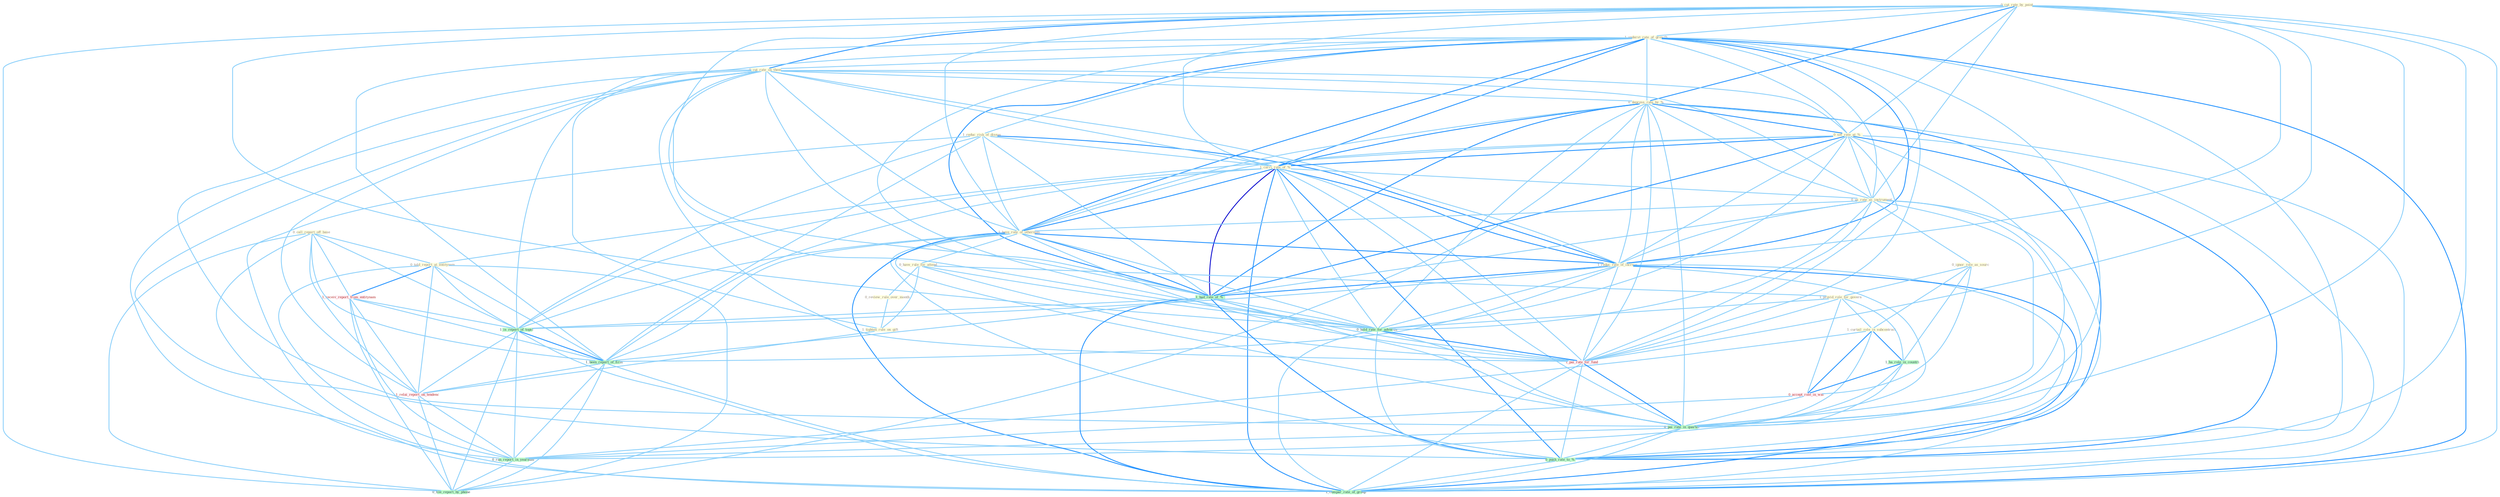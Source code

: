 Graph G{ 
    node
    [shape=polygon,style=filled,width=.5,height=.06,color="#BDFCC9",fixedsize=true,fontsize=4,
    fontcolor="#2f4f4f"];
    {node
    [color="#ffffe0", fontcolor="#8b7d6b"] "0_cut_rate_by_point " "0_call_report_off_base " "1_underst_rate_of_growth " "1_reduc_risk_of_diseas " "0_cut_rate_on_them " "0_depress_rate_by_% " "0_set_rate_at_% " "1_carri_rate_of_% " "0_us_rate_as_instrument " "1_have_rate_of_othernum " "0_have_rule_for_attend " "1_reduc_rate_of_increas " "0_ignor_role_as_sourc " "0_review_rule_over_month " "1_provid_role_for_govern " "1_tighten_rule_on_gift " "1_curtail_role_in_subcontract " "0_told_report_at_entitynam "}
{node [color="#fff0f5", fontcolor="#b22222"] "1_receiv_report_from_entitynam " "0_accept_role_in_wai " "1_pai_rate_for_fund " "1_relai_report_on_tendenc "}
edge [color="#B0E2FF"];

	"0_cut_rate_by_point " -- "1_underst_rate_of_growth " [w="1", color="#87cefa" ];
	"0_cut_rate_by_point " -- "0_cut_rate_on_them " [w="2", color="#1e90ff" , len=0.8];
	"0_cut_rate_by_point " -- "0_depress_rate_by_% " [w="2", color="#1e90ff" , len=0.8];
	"0_cut_rate_by_point " -- "0_set_rate_at_% " [w="1", color="#87cefa" ];
	"0_cut_rate_by_point " -- "1_carri_rate_of_% " [w="1", color="#87cefa" ];
	"0_cut_rate_by_point " -- "0_us_rate_as_instrument " [w="1", color="#87cefa" ];
	"0_cut_rate_by_point " -- "1_have_rate_of_othernum " [w="1", color="#87cefa" ];
	"0_cut_rate_by_point " -- "1_reduc_rate_of_increas " [w="1", color="#87cefa" ];
	"0_cut_rate_by_point " -- "1_had_rate_of_% " [w="1", color="#87cefa" ];
	"0_cut_rate_by_point " -- "0_hold_rate_for_advertis " [w="1", color="#87cefa" ];
	"0_cut_rate_by_point " -- "1_pai_rate_for_fund " [w="1", color="#87cefa" ];
	"0_cut_rate_by_point " -- "0_pai_rate_in_quarter " [w="1", color="#87cefa" ];
	"0_cut_rate_by_point " -- "0_push_rate_to_% " [w="1", color="#87cefa" ];
	"0_cut_rate_by_point " -- "0_file_report_by_phone " [w="1", color="#87cefa" ];
	"0_cut_rate_by_point " -- "1_compar_rate_of_group " [w="1", color="#87cefa" ];
	"0_call_report_off_base " -- "0_told_report_at_entitynam " [w="1", color="#87cefa" ];
	"0_call_report_off_base " -- "1_receiv_report_from_entitynam " [w="1", color="#87cefa" ];
	"0_call_report_off_base " -- "1_is_report_of_topic " [w="1", color="#87cefa" ];
	"0_call_report_off_base " -- "1_been_report_of_firm " [w="1", color="#87cefa" ];
	"0_call_report_off_base " -- "1_relai_report_on_tendenc " [w="1", color="#87cefa" ];
	"0_call_report_off_base " -- "0_ran_report_in_yearnum " [w="1", color="#87cefa" ];
	"0_call_report_off_base " -- "0_file_report_by_phone " [w="1", color="#87cefa" ];
	"1_underst_rate_of_growth " -- "1_reduc_risk_of_diseas " [w="1", color="#87cefa" ];
	"1_underst_rate_of_growth " -- "0_cut_rate_on_them " [w="1", color="#87cefa" ];
	"1_underst_rate_of_growth " -- "0_depress_rate_by_% " [w="1", color="#87cefa" ];
	"1_underst_rate_of_growth " -- "0_set_rate_at_% " [w="1", color="#87cefa" ];
	"1_underst_rate_of_growth " -- "1_carri_rate_of_% " [w="2", color="#1e90ff" , len=0.8];
	"1_underst_rate_of_growth " -- "0_us_rate_as_instrument " [w="1", color="#87cefa" ];
	"1_underst_rate_of_growth " -- "1_have_rate_of_othernum " [w="2", color="#1e90ff" , len=0.8];
	"1_underst_rate_of_growth " -- "1_reduc_rate_of_increas " [w="2", color="#1e90ff" , len=0.8];
	"1_underst_rate_of_growth " -- "1_had_rate_of_% " [w="2", color="#1e90ff" , len=0.8];
	"1_underst_rate_of_growth " -- "1_is_report_of_topic " [w="1", color="#87cefa" ];
	"1_underst_rate_of_growth " -- "0_hold_rate_for_advertis " [w="1", color="#87cefa" ];
	"1_underst_rate_of_growth " -- "1_been_report_of_firm " [w="1", color="#87cefa" ];
	"1_underst_rate_of_growth " -- "1_pai_rate_for_fund " [w="1", color="#87cefa" ];
	"1_underst_rate_of_growth " -- "0_pai_rate_in_quarter " [w="1", color="#87cefa" ];
	"1_underst_rate_of_growth " -- "0_push_rate_to_% " [w="1", color="#87cefa" ];
	"1_underst_rate_of_growth " -- "1_compar_rate_of_group " [w="2", color="#1e90ff" , len=0.8];
	"1_reduc_risk_of_diseas " -- "1_carri_rate_of_% " [w="1", color="#87cefa" ];
	"1_reduc_risk_of_diseas " -- "1_have_rate_of_othernum " [w="1", color="#87cefa" ];
	"1_reduc_risk_of_diseas " -- "1_reduc_rate_of_increas " [w="2", color="#1e90ff" , len=0.8];
	"1_reduc_risk_of_diseas " -- "1_had_rate_of_% " [w="1", color="#87cefa" ];
	"1_reduc_risk_of_diseas " -- "1_is_report_of_topic " [w="1", color="#87cefa" ];
	"1_reduc_risk_of_diseas " -- "1_been_report_of_firm " [w="1", color="#87cefa" ];
	"1_reduc_risk_of_diseas " -- "1_compar_rate_of_group " [w="1", color="#87cefa" ];
	"0_cut_rate_on_them " -- "0_depress_rate_by_% " [w="1", color="#87cefa" ];
	"0_cut_rate_on_them " -- "0_set_rate_at_% " [w="1", color="#87cefa" ];
	"0_cut_rate_on_them " -- "1_carri_rate_of_% " [w="1", color="#87cefa" ];
	"0_cut_rate_on_them " -- "0_us_rate_as_instrument " [w="1", color="#87cefa" ];
	"0_cut_rate_on_them " -- "1_have_rate_of_othernum " [w="1", color="#87cefa" ];
	"0_cut_rate_on_them " -- "1_reduc_rate_of_increas " [w="1", color="#87cefa" ];
	"0_cut_rate_on_them " -- "1_tighten_rule_on_gift " [w="1", color="#87cefa" ];
	"0_cut_rate_on_them " -- "1_had_rate_of_% " [w="1", color="#87cefa" ];
	"0_cut_rate_on_them " -- "0_hold_rate_for_advertis " [w="1", color="#87cefa" ];
	"0_cut_rate_on_them " -- "1_pai_rate_for_fund " [w="1", color="#87cefa" ];
	"0_cut_rate_on_them " -- "0_pai_rate_in_quarter " [w="1", color="#87cefa" ];
	"0_cut_rate_on_them " -- "1_relai_report_on_tendenc " [w="1", color="#87cefa" ];
	"0_cut_rate_on_them " -- "0_push_rate_to_% " [w="1", color="#87cefa" ];
	"0_cut_rate_on_them " -- "1_compar_rate_of_group " [w="1", color="#87cefa" ];
	"0_depress_rate_by_% " -- "0_set_rate_at_% " [w="2", color="#1e90ff" , len=0.8];
	"0_depress_rate_by_% " -- "1_carri_rate_of_% " [w="2", color="#1e90ff" , len=0.8];
	"0_depress_rate_by_% " -- "0_us_rate_as_instrument " [w="1", color="#87cefa" ];
	"0_depress_rate_by_% " -- "1_have_rate_of_othernum " [w="1", color="#87cefa" ];
	"0_depress_rate_by_% " -- "1_reduc_rate_of_increas " [w="1", color="#87cefa" ];
	"0_depress_rate_by_% " -- "1_had_rate_of_% " [w="2", color="#1e90ff" , len=0.8];
	"0_depress_rate_by_% " -- "0_hold_rate_for_advertis " [w="1", color="#87cefa" ];
	"0_depress_rate_by_% " -- "1_pai_rate_for_fund " [w="1", color="#87cefa" ];
	"0_depress_rate_by_% " -- "0_pai_rate_in_quarter " [w="1", color="#87cefa" ];
	"0_depress_rate_by_% " -- "0_push_rate_to_% " [w="2", color="#1e90ff" , len=0.8];
	"0_depress_rate_by_% " -- "0_file_report_by_phone " [w="1", color="#87cefa" ];
	"0_depress_rate_by_% " -- "1_compar_rate_of_group " [w="1", color="#87cefa" ];
	"0_set_rate_at_% " -- "1_carri_rate_of_% " [w="2", color="#1e90ff" , len=0.8];
	"0_set_rate_at_% " -- "0_us_rate_as_instrument " [w="1", color="#87cefa" ];
	"0_set_rate_at_% " -- "1_have_rate_of_othernum " [w="1", color="#87cefa" ];
	"0_set_rate_at_% " -- "1_reduc_rate_of_increas " [w="1", color="#87cefa" ];
	"0_set_rate_at_% " -- "0_told_report_at_entitynam " [w="1", color="#87cefa" ];
	"0_set_rate_at_% " -- "1_had_rate_of_% " [w="2", color="#1e90ff" , len=0.8];
	"0_set_rate_at_% " -- "0_hold_rate_for_advertis " [w="1", color="#87cefa" ];
	"0_set_rate_at_% " -- "1_pai_rate_for_fund " [w="1", color="#87cefa" ];
	"0_set_rate_at_% " -- "0_pai_rate_in_quarter " [w="1", color="#87cefa" ];
	"0_set_rate_at_% " -- "0_push_rate_to_% " [w="2", color="#1e90ff" , len=0.8];
	"0_set_rate_at_% " -- "1_compar_rate_of_group " [w="1", color="#87cefa" ];
	"1_carri_rate_of_% " -- "0_us_rate_as_instrument " [w="1", color="#87cefa" ];
	"1_carri_rate_of_% " -- "1_have_rate_of_othernum " [w="2", color="#1e90ff" , len=0.8];
	"1_carri_rate_of_% " -- "1_reduc_rate_of_increas " [w="2", color="#1e90ff" , len=0.8];
	"1_carri_rate_of_% " -- "1_had_rate_of_% " [w="3", color="#0000cd" , len=0.6];
	"1_carri_rate_of_% " -- "1_is_report_of_topic " [w="1", color="#87cefa" ];
	"1_carri_rate_of_% " -- "0_hold_rate_for_advertis " [w="1", color="#87cefa" ];
	"1_carri_rate_of_% " -- "1_been_report_of_firm " [w="1", color="#87cefa" ];
	"1_carri_rate_of_% " -- "1_pai_rate_for_fund " [w="1", color="#87cefa" ];
	"1_carri_rate_of_% " -- "0_pai_rate_in_quarter " [w="1", color="#87cefa" ];
	"1_carri_rate_of_% " -- "0_push_rate_to_% " [w="2", color="#1e90ff" , len=0.8];
	"1_carri_rate_of_% " -- "1_compar_rate_of_group " [w="2", color="#1e90ff" , len=0.8];
	"0_us_rate_as_instrument " -- "1_have_rate_of_othernum " [w="1", color="#87cefa" ];
	"0_us_rate_as_instrument " -- "1_reduc_rate_of_increas " [w="1", color="#87cefa" ];
	"0_us_rate_as_instrument " -- "0_ignor_role_as_sourc " [w="1", color="#87cefa" ];
	"0_us_rate_as_instrument " -- "1_had_rate_of_% " [w="1", color="#87cefa" ];
	"0_us_rate_as_instrument " -- "0_hold_rate_for_advertis " [w="1", color="#87cefa" ];
	"0_us_rate_as_instrument " -- "1_pai_rate_for_fund " [w="1", color="#87cefa" ];
	"0_us_rate_as_instrument " -- "0_pai_rate_in_quarter " [w="1", color="#87cefa" ];
	"0_us_rate_as_instrument " -- "0_push_rate_to_% " [w="1", color="#87cefa" ];
	"0_us_rate_as_instrument " -- "1_compar_rate_of_group " [w="1", color="#87cefa" ];
	"1_have_rate_of_othernum " -- "0_have_rule_for_attend " [w="1", color="#87cefa" ];
	"1_have_rate_of_othernum " -- "1_reduc_rate_of_increas " [w="2", color="#1e90ff" , len=0.8];
	"1_have_rate_of_othernum " -- "1_had_rate_of_% " [w="2", color="#1e90ff" , len=0.8];
	"1_have_rate_of_othernum " -- "1_is_report_of_topic " [w="1", color="#87cefa" ];
	"1_have_rate_of_othernum " -- "0_hold_rate_for_advertis " [w="1", color="#87cefa" ];
	"1_have_rate_of_othernum " -- "1_been_report_of_firm " [w="1", color="#87cefa" ];
	"1_have_rate_of_othernum " -- "1_pai_rate_for_fund " [w="1", color="#87cefa" ];
	"1_have_rate_of_othernum " -- "0_pai_rate_in_quarter " [w="1", color="#87cefa" ];
	"1_have_rate_of_othernum " -- "0_push_rate_to_% " [w="1", color="#87cefa" ];
	"1_have_rate_of_othernum " -- "1_compar_rate_of_group " [w="2", color="#1e90ff" , len=0.8];
	"0_have_rule_for_attend " -- "0_review_rule_over_month " [w="1", color="#87cefa" ];
	"0_have_rule_for_attend " -- "1_provid_role_for_govern " [w="1", color="#87cefa" ];
	"0_have_rule_for_attend " -- "1_tighten_rule_on_gift " [w="1", color="#87cefa" ];
	"0_have_rule_for_attend " -- "0_hold_rate_for_advertis " [w="1", color="#87cefa" ];
	"0_have_rule_for_attend " -- "1_pai_rate_for_fund " [w="1", color="#87cefa" ];
	"1_reduc_rate_of_increas " -- "1_had_rate_of_% " [w="2", color="#1e90ff" , len=0.8];
	"1_reduc_rate_of_increas " -- "1_is_report_of_topic " [w="1", color="#87cefa" ];
	"1_reduc_rate_of_increas " -- "0_hold_rate_for_advertis " [w="1", color="#87cefa" ];
	"1_reduc_rate_of_increas " -- "1_been_report_of_firm " [w="1", color="#87cefa" ];
	"1_reduc_rate_of_increas " -- "1_pai_rate_for_fund " [w="1", color="#87cefa" ];
	"1_reduc_rate_of_increas " -- "0_pai_rate_in_quarter " [w="1", color="#87cefa" ];
	"1_reduc_rate_of_increas " -- "0_push_rate_to_% " [w="1", color="#87cefa" ];
	"1_reduc_rate_of_increas " -- "1_compar_rate_of_group " [w="2", color="#1e90ff" , len=0.8];
	"0_ignor_role_as_sourc " -- "1_provid_role_for_govern " [w="1", color="#87cefa" ];
	"0_ignor_role_as_sourc " -- "1_curtail_role_in_subcontract " [w="1", color="#87cefa" ];
	"0_ignor_role_as_sourc " -- "1_ha_role_in_countri " [w="1", color="#87cefa" ];
	"0_ignor_role_as_sourc " -- "0_accept_role_in_wai " [w="1", color="#87cefa" ];
	"0_review_rule_over_month " -- "1_tighten_rule_on_gift " [w="1", color="#87cefa" ];
	"1_provid_role_for_govern " -- "1_curtail_role_in_subcontract " [w="1", color="#87cefa" ];
	"1_provid_role_for_govern " -- "1_ha_role_in_countri " [w="1", color="#87cefa" ];
	"1_provid_role_for_govern " -- "0_hold_rate_for_advertis " [w="1", color="#87cefa" ];
	"1_provid_role_for_govern " -- "0_accept_role_in_wai " [w="1", color="#87cefa" ];
	"1_provid_role_for_govern " -- "1_pai_rate_for_fund " [w="1", color="#87cefa" ];
	"1_tighten_rule_on_gift " -- "1_relai_report_on_tendenc " [w="1", color="#87cefa" ];
	"1_curtail_role_in_subcontract " -- "1_ha_role_in_countri " [w="2", color="#1e90ff" , len=0.8];
	"1_curtail_role_in_subcontract " -- "0_accept_role_in_wai " [w="2", color="#1e90ff" , len=0.8];
	"1_curtail_role_in_subcontract " -- "0_pai_rate_in_quarter " [w="1", color="#87cefa" ];
	"1_curtail_role_in_subcontract " -- "0_ran_report_in_yearnum " [w="1", color="#87cefa" ];
	"0_told_report_at_entitynam " -- "1_receiv_report_from_entitynam " [w="2", color="#1e90ff" , len=0.8];
	"0_told_report_at_entitynam " -- "1_is_report_of_topic " [w="1", color="#87cefa" ];
	"0_told_report_at_entitynam " -- "1_been_report_of_firm " [w="1", color="#87cefa" ];
	"0_told_report_at_entitynam " -- "1_relai_report_on_tendenc " [w="1", color="#87cefa" ];
	"0_told_report_at_entitynam " -- "0_ran_report_in_yearnum " [w="1", color="#87cefa" ];
	"0_told_report_at_entitynam " -- "0_file_report_by_phone " [w="1", color="#87cefa" ];
	"1_had_rate_of_% " -- "1_is_report_of_topic " [w="1", color="#87cefa" ];
	"1_had_rate_of_% " -- "0_hold_rate_for_advertis " [w="1", color="#87cefa" ];
	"1_had_rate_of_% " -- "1_been_report_of_firm " [w="1", color="#87cefa" ];
	"1_had_rate_of_% " -- "1_pai_rate_for_fund " [w="1", color="#87cefa" ];
	"1_had_rate_of_% " -- "0_pai_rate_in_quarter " [w="1", color="#87cefa" ];
	"1_had_rate_of_% " -- "0_push_rate_to_% " [w="2", color="#1e90ff" , len=0.8];
	"1_had_rate_of_% " -- "1_compar_rate_of_group " [w="2", color="#1e90ff" , len=0.8];
	"1_ha_role_in_countri " -- "0_accept_role_in_wai " [w="2", color="#1e90ff" , len=0.8];
	"1_ha_role_in_countri " -- "0_pai_rate_in_quarter " [w="1", color="#87cefa" ];
	"1_ha_role_in_countri " -- "0_ran_report_in_yearnum " [w="1", color="#87cefa" ];
	"1_receiv_report_from_entitynam " -- "1_is_report_of_topic " [w="1", color="#87cefa" ];
	"1_receiv_report_from_entitynam " -- "1_been_report_of_firm " [w="1", color="#87cefa" ];
	"1_receiv_report_from_entitynam " -- "1_relai_report_on_tendenc " [w="1", color="#87cefa" ];
	"1_receiv_report_from_entitynam " -- "0_ran_report_in_yearnum " [w="1", color="#87cefa" ];
	"1_receiv_report_from_entitynam " -- "0_file_report_by_phone " [w="1", color="#87cefa" ];
	"1_is_report_of_topic " -- "1_been_report_of_firm " [w="2", color="#1e90ff" , len=0.8];
	"1_is_report_of_topic " -- "1_relai_report_on_tendenc " [w="1", color="#87cefa" ];
	"1_is_report_of_topic " -- "0_ran_report_in_yearnum " [w="1", color="#87cefa" ];
	"1_is_report_of_topic " -- "0_file_report_by_phone " [w="1", color="#87cefa" ];
	"1_is_report_of_topic " -- "1_compar_rate_of_group " [w="1", color="#87cefa" ];
	"0_hold_rate_for_advertis " -- "1_pai_rate_for_fund " [w="2", color="#1e90ff" , len=0.8];
	"0_hold_rate_for_advertis " -- "0_pai_rate_in_quarter " [w="1", color="#87cefa" ];
	"0_hold_rate_for_advertis " -- "0_push_rate_to_% " [w="1", color="#87cefa" ];
	"0_hold_rate_for_advertis " -- "1_compar_rate_of_group " [w="1", color="#87cefa" ];
	"0_accept_role_in_wai " -- "0_pai_rate_in_quarter " [w="1", color="#87cefa" ];
	"0_accept_role_in_wai " -- "0_ran_report_in_yearnum " [w="1", color="#87cefa" ];
	"1_been_report_of_firm " -- "1_relai_report_on_tendenc " [w="1", color="#87cefa" ];
	"1_been_report_of_firm " -- "0_ran_report_in_yearnum " [w="1", color="#87cefa" ];
	"1_been_report_of_firm " -- "0_file_report_by_phone " [w="1", color="#87cefa" ];
	"1_been_report_of_firm " -- "1_compar_rate_of_group " [w="1", color="#87cefa" ];
	"1_pai_rate_for_fund " -- "0_pai_rate_in_quarter " [w="2", color="#1e90ff" , len=0.8];
	"1_pai_rate_for_fund " -- "0_push_rate_to_% " [w="1", color="#87cefa" ];
	"1_pai_rate_for_fund " -- "1_compar_rate_of_group " [w="1", color="#87cefa" ];
	"0_pai_rate_in_quarter " -- "0_ran_report_in_yearnum " [w="1", color="#87cefa" ];
	"0_pai_rate_in_quarter " -- "0_push_rate_to_% " [w="1", color="#87cefa" ];
	"0_pai_rate_in_quarter " -- "1_compar_rate_of_group " [w="1", color="#87cefa" ];
	"1_relai_report_on_tendenc " -- "0_ran_report_in_yearnum " [w="1", color="#87cefa" ];
	"1_relai_report_on_tendenc " -- "0_file_report_by_phone " [w="1", color="#87cefa" ];
	"0_ran_report_in_yearnum " -- "0_file_report_by_phone " [w="1", color="#87cefa" ];
	"0_push_rate_to_% " -- "1_compar_rate_of_group " [w="1", color="#87cefa" ];
}